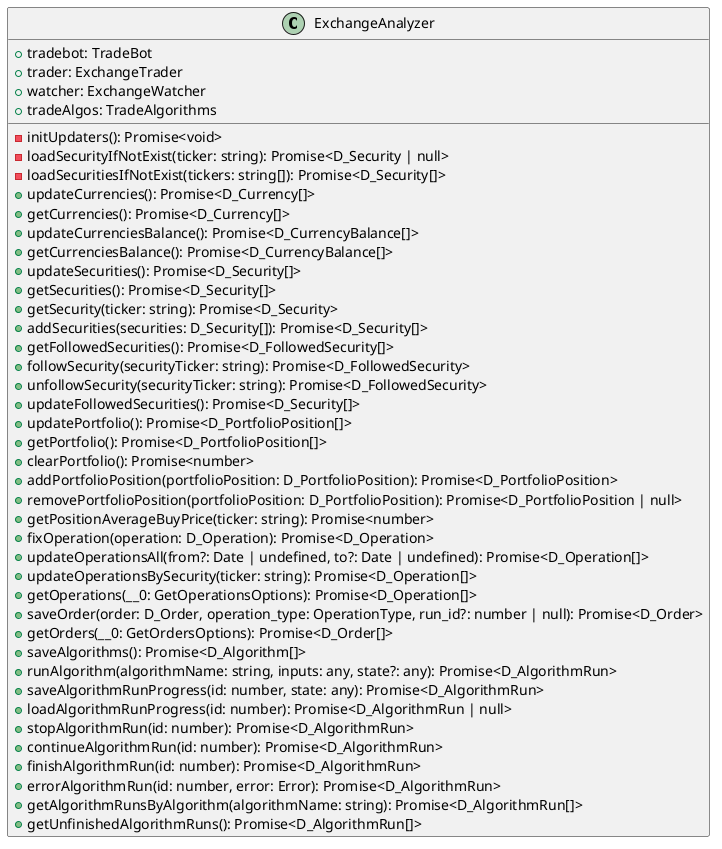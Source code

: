 @startuml
class ExchangeAnalyzer {
    +tradebot: TradeBot
    +trader: ExchangeTrader
    +watcher: ExchangeWatcher
    +tradeAlgos: TradeAlgorithms
    -initUpdaters(): Promise<void>
    -loadSecurityIfNotExist(ticker: string): Promise<D_Security | null>
    -loadSecuritiesIfNotExist(tickers: string[]): Promise<D_Security[]>
    +updateCurrencies(): Promise<D_Currency[]>
    +getCurrencies(): Promise<D_Currency[]>
    +updateCurrenciesBalance(): Promise<D_CurrencyBalance[]>
    +getCurrenciesBalance(): Promise<D_CurrencyBalance[]>
    +updateSecurities(): Promise<D_Security[]>
    +getSecurities(): Promise<D_Security[]>
    +getSecurity(ticker: string): Promise<D_Security>
    +addSecurities(securities: D_Security[]): Promise<D_Security[]>
    +getFollowedSecurities(): Promise<D_FollowedSecurity[]>
    +followSecurity(securityTicker: string): Promise<D_FollowedSecurity>
    +unfollowSecurity(securityTicker: string): Promise<D_FollowedSecurity>
    +updateFollowedSecurities(): Promise<D_Security[]>
    +updatePortfolio(): Promise<D_PortfolioPosition[]>
    +getPortfolio(): Promise<D_PortfolioPosition[]>
    +clearPortfolio(): Promise<number>
    +addPortfolioPosition(portfolioPosition: D_PortfolioPosition): Promise<D_PortfolioPosition>
    +removePortfolioPosition(portfolioPosition: D_PortfolioPosition): Promise<D_PortfolioPosition | null>
    +getPositionAverageBuyPrice(ticker: string): Promise<number>
    +fixOperation(operation: D_Operation): Promise<D_Operation>
    +updateOperationsAll(from?: Date | undefined, to?: Date | undefined): Promise<D_Operation[]>
    +updateOperationsBySecurity(ticker: string): Promise<D_Operation[]>
    +getOperations(__0: GetOperationsOptions): Promise<D_Operation[]>
    +saveOrder(order: D_Order, operation_type: OperationType, run_id?: number | null): Promise<D_Order>
    +getOrders(__0: GetOrdersOptions): Promise<D_Order[]>
    +saveAlgorithms(): Promise<D_Algorithm[]>
    +runAlgorithm(algorithmName: string, inputs: any, state?: any): Promise<D_AlgorithmRun>
    +saveAlgorithmRunProgress(id: number, state: any): Promise<D_AlgorithmRun>
    +loadAlgorithmRunProgress(id: number): Promise<D_AlgorithmRun | null>
    +stopAlgorithmRun(id: number): Promise<D_AlgorithmRun>
    +continueAlgorithmRun(id: number): Promise<D_AlgorithmRun>
    +finishAlgorithmRun(id: number): Promise<D_AlgorithmRun>
    +errorAlgorithmRun(id: number, error: Error): Promise<D_AlgorithmRun>
    +getAlgorithmRunsByAlgorithm(algorithmName: string): Promise<D_AlgorithmRun[]>
    +getUnfinishedAlgorithmRuns(): Promise<D_AlgorithmRun[]>
}
@enduml

